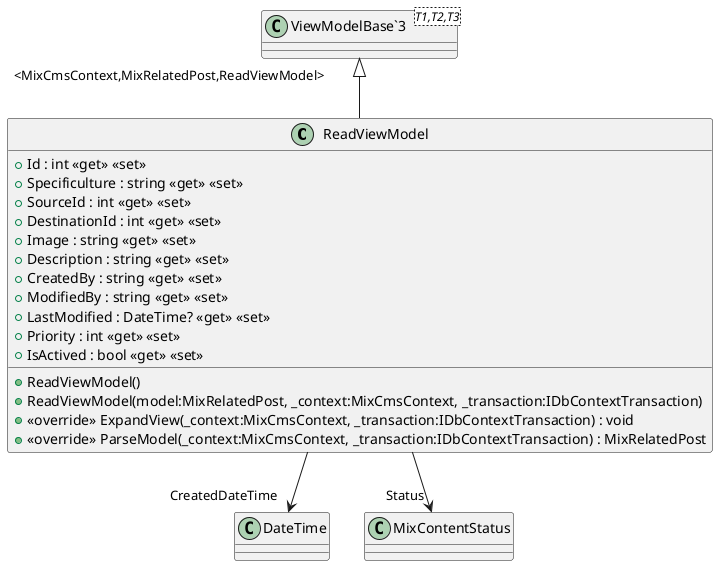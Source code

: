 @startuml
class ReadViewModel {
    + Id : int <<get>> <<set>>
    + Specificulture : string <<get>> <<set>>
    + SourceId : int <<get>> <<set>>
    + DestinationId : int <<get>> <<set>>
    + Image : string <<get>> <<set>>
    + Description : string <<get>> <<set>>
    + CreatedBy : string <<get>> <<set>>
    + ModifiedBy : string <<get>> <<set>>
    + LastModified : DateTime? <<get>> <<set>>
    + Priority : int <<get>> <<set>>
    + IsActived : bool <<get>> <<set>>
    + ReadViewModel()
    + ReadViewModel(model:MixRelatedPost, _context:MixCmsContext, _transaction:IDbContextTransaction)
    + <<override>> ExpandView(_context:MixCmsContext, _transaction:IDbContextTransaction) : void
    + <<override>> ParseModel(_context:MixCmsContext, _transaction:IDbContextTransaction) : MixRelatedPost
}
class "ViewModelBase`3"<T1,T2,T3> {
}
"ViewModelBase`3" "<MixCmsContext,MixRelatedPost,ReadViewModel>" <|-- ReadViewModel
ReadViewModel --> "CreatedDateTime" DateTime
ReadViewModel --> "Status" MixContentStatus
@enduml
